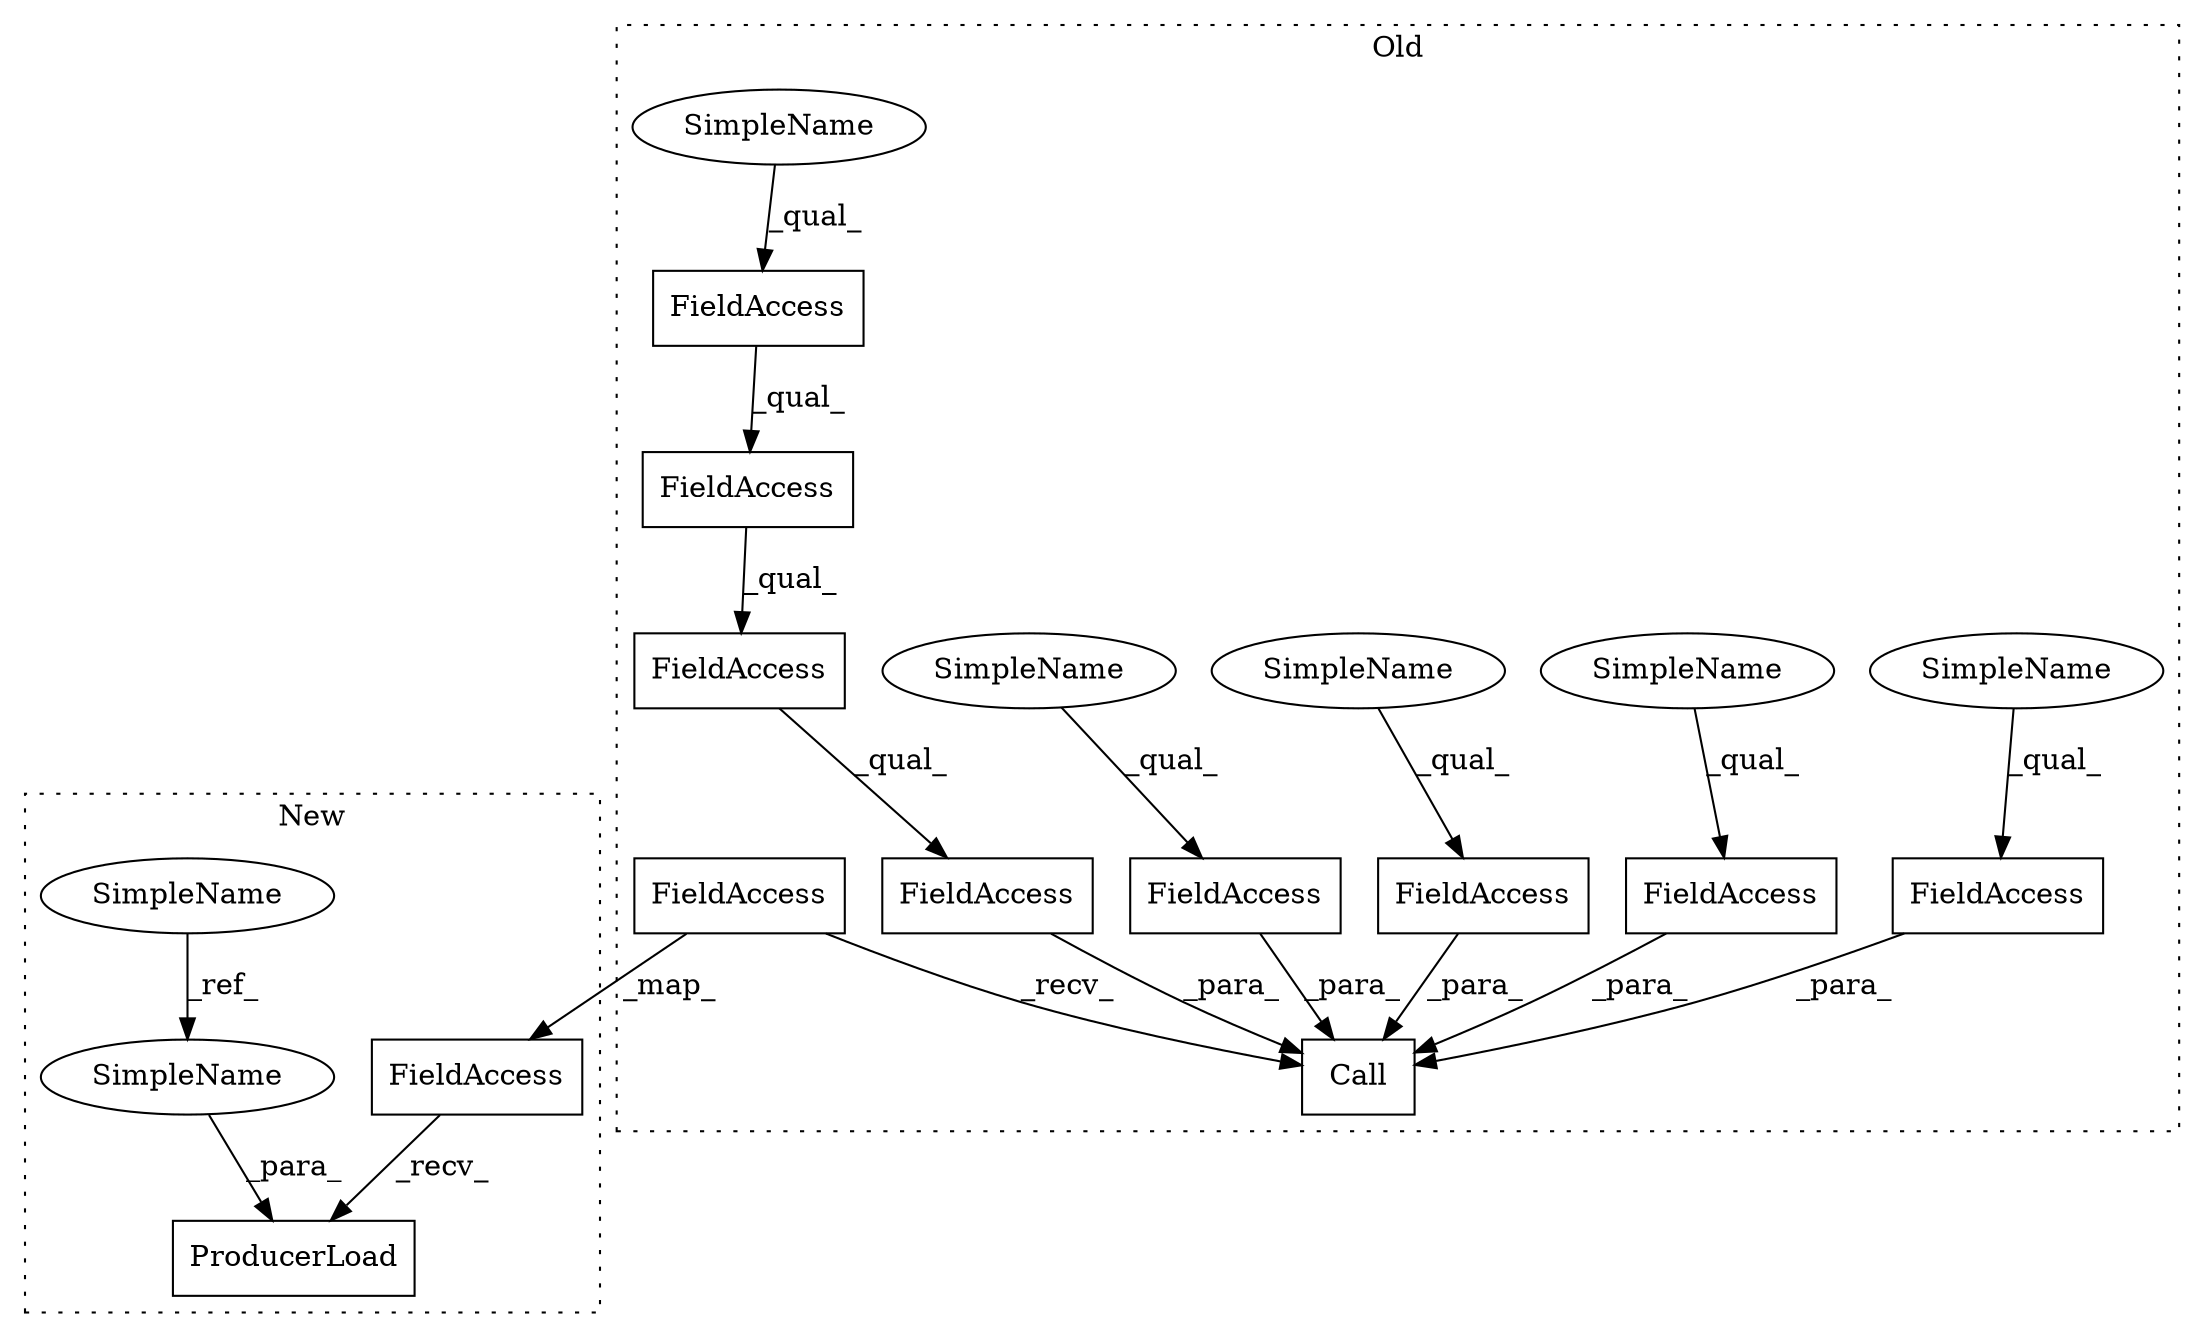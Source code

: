 digraph G {
subgraph cluster0 {
1 [label="Call" a="32" s="8340,8459" l="5,1" shape="box"];
3 [label="FieldAccess" a="22" s="8433" l="8" shape="box"];
4 [label="FieldAccess" a="22" s="8408" l="24" shape="box"];
6 [label="FieldAccess" a="22" s="8357" l="10" shape="box"];
7 [label="FieldAccess" a="22" s="8345" l="11" shape="box"];
8 [label="FieldAccess" a="22" s="8442" l="17" shape="box"];
9 [label="FieldAccess" a="22" s="8408" l="17" shape="box"];
10 [label="FieldAccess" a="22" s="8408" l="12" shape="box"];
11 [label="FieldAccess" a="22" s="8408" l="7" shape="box"];
12 [label="FieldAccess" a="22" s="8332" l="7" shape="box"];
15 [label="SimpleName" a="42" s="8442" l="5" shape="ellipse"];
16 [label="SimpleName" a="42" s="8433" l="5" shape="ellipse"];
17 [label="SimpleName" a="42" s="8357" l="5" shape="ellipse"];
18 [label="SimpleName" a="42" s="8345" l="5" shape="ellipse"];
19 [label="SimpleName" a="42" s="8408" l="3" shape="ellipse"];
label = "Old";
style="dotted";
}
subgraph cluster1 {
2 [label="ProducerLoad" a="32" s="8340,8398" l="13,1" shape="box"];
5 [label="SimpleName" a="42" s="7473" l="5" shape="ellipse"];
13 [label="FieldAccess" a="22" s="8332" l="7" shape="box"];
14 [label="SimpleName" a="42" s="8353" l="5" shape="ellipse"];
label = "New";
style="dotted";
}
3 -> 1 [label="_para_"];
4 -> 1 [label="_para_"];
5 -> 14 [label="_ref_"];
6 -> 1 [label="_para_"];
7 -> 1 [label="_para_"];
8 -> 1 [label="_para_"];
9 -> 4 [label="_qual_"];
10 -> 9 [label="_qual_"];
11 -> 10 [label="_qual_"];
12 -> 1 [label="_recv_"];
12 -> 13 [label="_map_"];
13 -> 2 [label="_recv_"];
14 -> 2 [label="_para_"];
15 -> 8 [label="_qual_"];
16 -> 3 [label="_qual_"];
17 -> 6 [label="_qual_"];
18 -> 7 [label="_qual_"];
19 -> 11 [label="_qual_"];
}